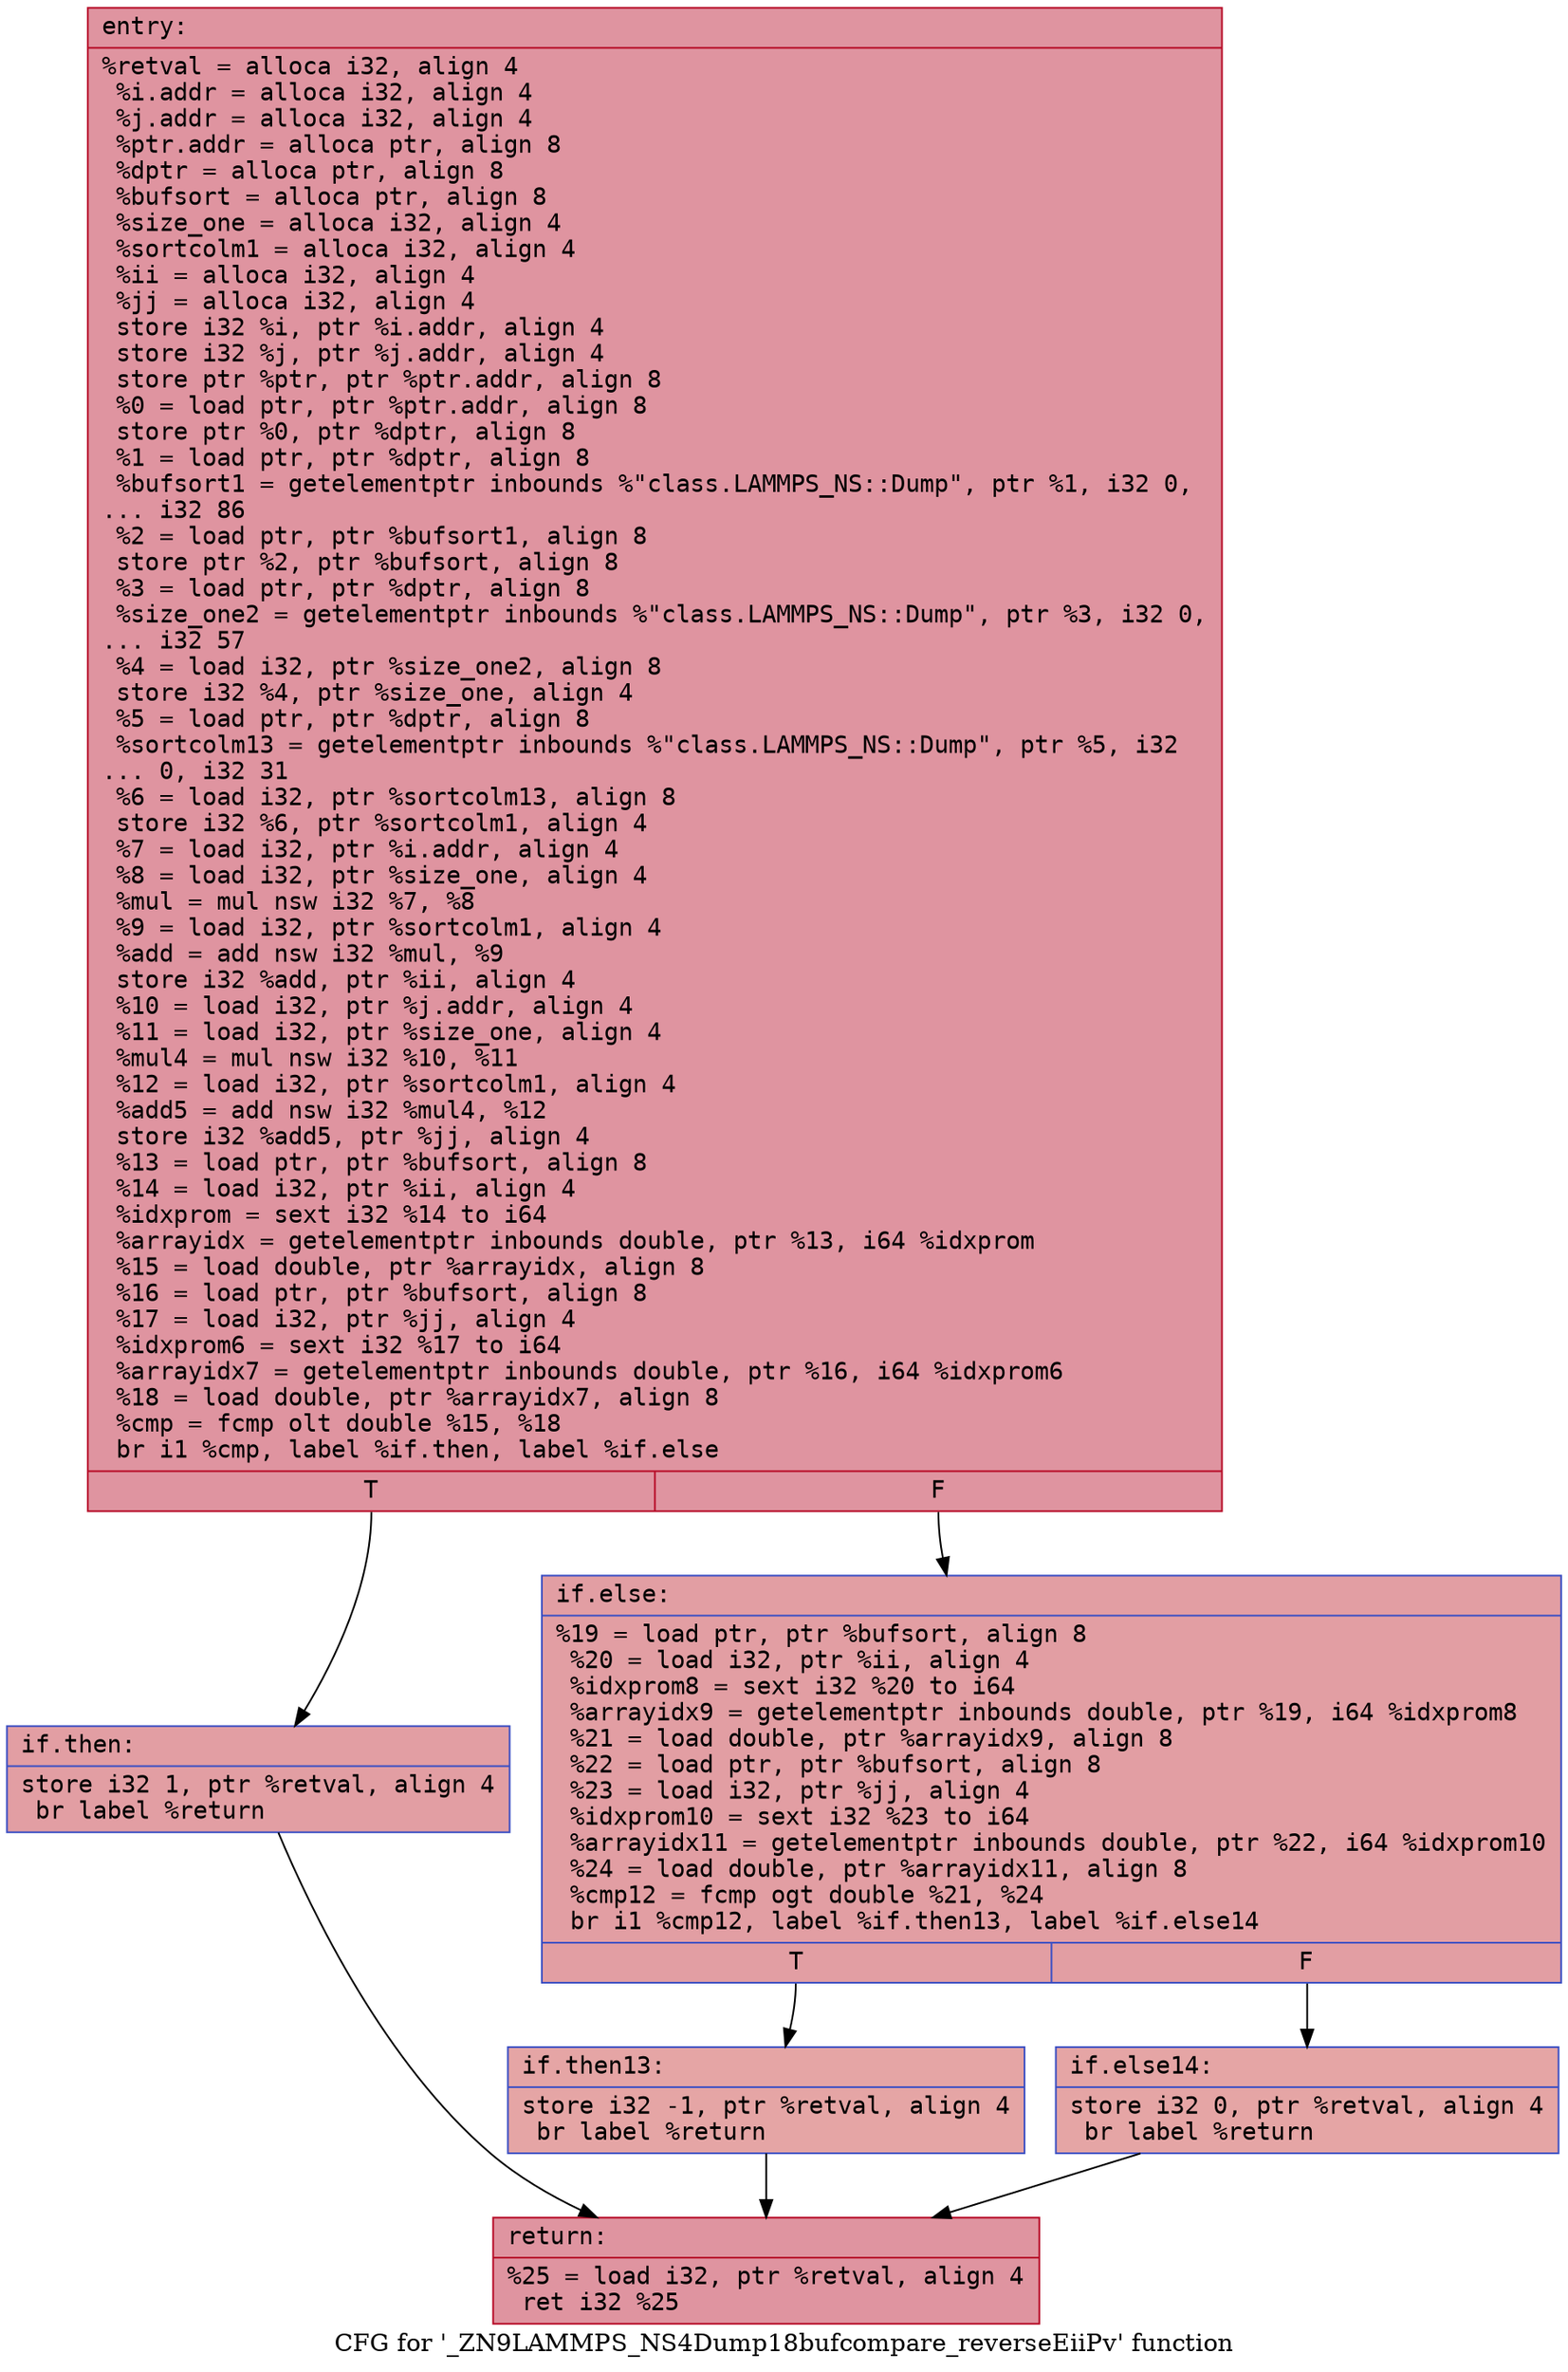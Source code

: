 digraph "CFG for '_ZN9LAMMPS_NS4Dump18bufcompare_reverseEiiPv' function" {
	label="CFG for '_ZN9LAMMPS_NS4Dump18bufcompare_reverseEiiPv' function";

	Node0x5646680c45c0 [shape=record,color="#b70d28ff", style=filled, fillcolor="#b70d2870" fontname="Courier",label="{entry:\l|  %retval = alloca i32, align 4\l  %i.addr = alloca i32, align 4\l  %j.addr = alloca i32, align 4\l  %ptr.addr = alloca ptr, align 8\l  %dptr = alloca ptr, align 8\l  %bufsort = alloca ptr, align 8\l  %size_one = alloca i32, align 4\l  %sortcolm1 = alloca i32, align 4\l  %ii = alloca i32, align 4\l  %jj = alloca i32, align 4\l  store i32 %i, ptr %i.addr, align 4\l  store i32 %j, ptr %j.addr, align 4\l  store ptr %ptr, ptr %ptr.addr, align 8\l  %0 = load ptr, ptr %ptr.addr, align 8\l  store ptr %0, ptr %dptr, align 8\l  %1 = load ptr, ptr %dptr, align 8\l  %bufsort1 = getelementptr inbounds %\"class.LAMMPS_NS::Dump\", ptr %1, i32 0,\l... i32 86\l  %2 = load ptr, ptr %bufsort1, align 8\l  store ptr %2, ptr %bufsort, align 8\l  %3 = load ptr, ptr %dptr, align 8\l  %size_one2 = getelementptr inbounds %\"class.LAMMPS_NS::Dump\", ptr %3, i32 0,\l... i32 57\l  %4 = load i32, ptr %size_one2, align 8\l  store i32 %4, ptr %size_one, align 4\l  %5 = load ptr, ptr %dptr, align 8\l  %sortcolm13 = getelementptr inbounds %\"class.LAMMPS_NS::Dump\", ptr %5, i32\l... 0, i32 31\l  %6 = load i32, ptr %sortcolm13, align 8\l  store i32 %6, ptr %sortcolm1, align 4\l  %7 = load i32, ptr %i.addr, align 4\l  %8 = load i32, ptr %size_one, align 4\l  %mul = mul nsw i32 %7, %8\l  %9 = load i32, ptr %sortcolm1, align 4\l  %add = add nsw i32 %mul, %9\l  store i32 %add, ptr %ii, align 4\l  %10 = load i32, ptr %j.addr, align 4\l  %11 = load i32, ptr %size_one, align 4\l  %mul4 = mul nsw i32 %10, %11\l  %12 = load i32, ptr %sortcolm1, align 4\l  %add5 = add nsw i32 %mul4, %12\l  store i32 %add5, ptr %jj, align 4\l  %13 = load ptr, ptr %bufsort, align 8\l  %14 = load i32, ptr %ii, align 4\l  %idxprom = sext i32 %14 to i64\l  %arrayidx = getelementptr inbounds double, ptr %13, i64 %idxprom\l  %15 = load double, ptr %arrayidx, align 8\l  %16 = load ptr, ptr %bufsort, align 8\l  %17 = load i32, ptr %jj, align 4\l  %idxprom6 = sext i32 %17 to i64\l  %arrayidx7 = getelementptr inbounds double, ptr %16, i64 %idxprom6\l  %18 = load double, ptr %arrayidx7, align 8\l  %cmp = fcmp olt double %15, %18\l  br i1 %cmp, label %if.then, label %if.else\l|{<s0>T|<s1>F}}"];
	Node0x5646680c45c0:s0 -> Node0x5646680c4c60[tooltip="entry -> if.then\nProbability 50.00%" ];
	Node0x5646680c45c0:s1 -> Node0x5646680c6790[tooltip="entry -> if.else\nProbability 50.00%" ];
	Node0x5646680c4c60 [shape=record,color="#3d50c3ff", style=filled, fillcolor="#be242e70" fontname="Courier",label="{if.then:\l|  store i32 1, ptr %retval, align 4\l  br label %return\l}"];
	Node0x5646680c4c60 -> Node0x5646680c6950[tooltip="if.then -> return\nProbability 100.00%" ];
	Node0x5646680c6790 [shape=record,color="#3d50c3ff", style=filled, fillcolor="#be242e70" fontname="Courier",label="{if.else:\l|  %19 = load ptr, ptr %bufsort, align 8\l  %20 = load i32, ptr %ii, align 4\l  %idxprom8 = sext i32 %20 to i64\l  %arrayidx9 = getelementptr inbounds double, ptr %19, i64 %idxprom8\l  %21 = load double, ptr %arrayidx9, align 8\l  %22 = load ptr, ptr %bufsort, align 8\l  %23 = load i32, ptr %jj, align 4\l  %idxprom10 = sext i32 %23 to i64\l  %arrayidx11 = getelementptr inbounds double, ptr %22, i64 %idxprom10\l  %24 = load double, ptr %arrayidx11, align 8\l  %cmp12 = fcmp ogt double %21, %24\l  br i1 %cmp12, label %if.then13, label %if.else14\l|{<s0>T|<s1>F}}"];
	Node0x5646680c6790:s0 -> Node0x5646680c70c0[tooltip="if.else -> if.then13\nProbability 50.00%" ];
	Node0x5646680c6790:s1 -> Node0x5646680c7140[tooltip="if.else -> if.else14\nProbability 50.00%" ];
	Node0x5646680c70c0 [shape=record,color="#3d50c3ff", style=filled, fillcolor="#c5333470" fontname="Courier",label="{if.then13:\l|  store i32 -1, ptr %retval, align 4\l  br label %return\l}"];
	Node0x5646680c70c0 -> Node0x5646680c6950[tooltip="if.then13 -> return\nProbability 100.00%" ];
	Node0x5646680c7140 [shape=record,color="#3d50c3ff", style=filled, fillcolor="#c5333470" fontname="Courier",label="{if.else14:\l|  store i32 0, ptr %retval, align 4\l  br label %return\l}"];
	Node0x5646680c7140 -> Node0x5646680c6950[tooltip="if.else14 -> return\nProbability 100.00%" ];
	Node0x5646680c6950 [shape=record,color="#b70d28ff", style=filled, fillcolor="#b70d2870" fontname="Courier",label="{return:\l|  %25 = load i32, ptr %retval, align 4\l  ret i32 %25\l}"];
}
